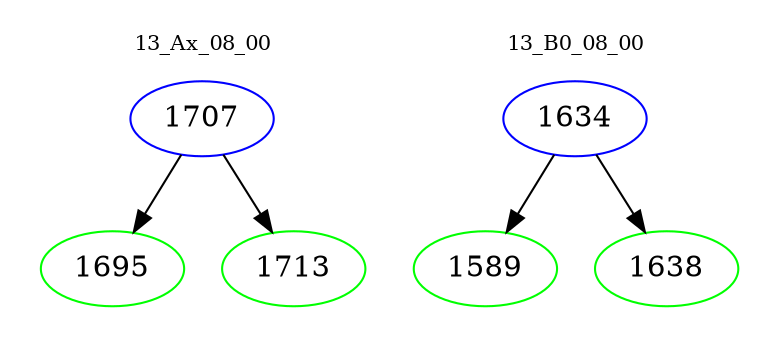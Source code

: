 digraph{
subgraph cluster_0 {
color = white
label = "13_Ax_08_00";
fontsize=10;
T0_1707 [label="1707", color="blue"]
T0_1707 -> T0_1695 [color="black"]
T0_1695 [label="1695", color="green"]
T0_1707 -> T0_1713 [color="black"]
T0_1713 [label="1713", color="green"]
}
subgraph cluster_1 {
color = white
label = "13_B0_08_00";
fontsize=10;
T1_1634 [label="1634", color="blue"]
T1_1634 -> T1_1589 [color="black"]
T1_1589 [label="1589", color="green"]
T1_1634 -> T1_1638 [color="black"]
T1_1638 [label="1638", color="green"]
}
}
